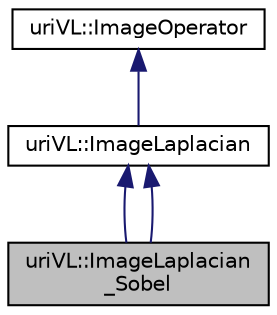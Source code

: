 digraph "uriVL::ImageLaplacian_Sobel"
{
  edge [fontname="Helvetica",fontsize="10",labelfontname="Helvetica",labelfontsize="10"];
  node [fontname="Helvetica",fontsize="10",shape=record];
  Node1 [label="uriVL::ImageLaplacian\l_Sobel",height=0.2,width=0.4,color="black", fillcolor="grey75", style="filled", fontcolor="black"];
  Node2 -> Node1 [dir="back",color="midnightblue",fontsize="10",style="solid",fontname="Helvetica"];
  Node2 [label="uriVL::ImageLaplacian",height=0.2,width=0.4,color="black", fillcolor="white", style="filled",URL="$classuriVL_1_1ImageLaplacian.html",tooltip="Operator that computes the Laplacian of a raster image. "];
  Node3 -> Node2 [dir="back",color="midnightblue",fontsize="10",style="solid",fontname="Helvetica"];
  Node3 [label="uriVL::ImageOperator",height=0.2,width=0.4,color="black", fillcolor="white", style="filled",URL="$classuriVL_1_1ImageOperator.html",tooltip="Virtual parent class for all image operators (operators that are applied to a raster image and produc..."];
  Node2 -> Node1 [dir="back",color="midnightblue",fontsize="10",style="solid",fontname="Helvetica"];
}

